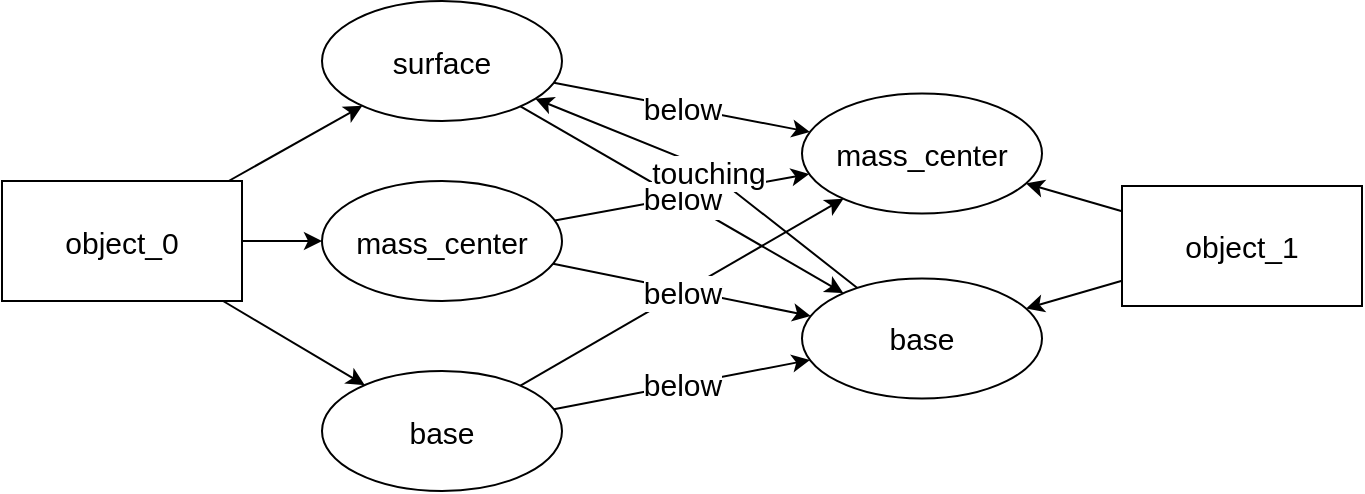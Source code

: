 <mxfile version="20.2.3" type="device"><diagram id="JZzVf2fZMqwzpxrmTSjA" name="Page-1"><mxGraphModel dx="1106" dy="806" grid="1" gridSize="10" guides="1" tooltips="1" connect="1" arrows="1" fold="1" page="1" pageScale="1" pageWidth="1169" pageHeight="827" math="0" shadow="0"><root><mxCell id="0"/><mxCell id="1" parent="0"/><mxCell id="sYTJ4nPH5rk4WU7kbLKo-1" style="rounded=0;orthogonalLoop=1;jettySize=auto;html=1;fontSize=15;spacing=2;" parent="1" source="sYTJ4nPH5rk4WU7kbLKo-3" target="sYTJ4nPH5rk4WU7kbLKo-8" edge="1"><mxGeometry relative="1" as="geometry"/></mxCell><mxCell id="sYTJ4nPH5rk4WU7kbLKo-2" style="edgeStyle=none;rounded=0;orthogonalLoop=1;jettySize=auto;html=1;fontSize=15;spacing=2;" parent="1" source="sYTJ4nPH5rk4WU7kbLKo-3" target="sYTJ4nPH5rk4WU7kbLKo-10" edge="1"><mxGeometry relative="1" as="geometry"/></mxCell><mxCell id="sYTJ4nPH5rk4WU7kbLKo-18" style="edgeStyle=none;rounded=0;orthogonalLoop=1;jettySize=auto;html=1;fontSize=15;" parent="1" source="sYTJ4nPH5rk4WU7kbLKo-3" target="sYTJ4nPH5rk4WU7kbLKo-13" edge="1"><mxGeometry relative="1" as="geometry"/></mxCell><mxCell id="sYTJ4nPH5rk4WU7kbLKo-3" value="object_0" style="rounded=0;whiteSpace=wrap;html=1;fontSize=15;spacing=2;" parent="1" vertex="1"><mxGeometry x="160" y="287.5" width="120" height="60" as="geometry"/></mxCell><mxCell id="sYTJ4nPH5rk4WU7kbLKo-21" style="edgeStyle=none;rounded=0;orthogonalLoop=1;jettySize=auto;html=1;fontSize=15;" parent="1" source="sYTJ4nPH5rk4WU7kbLKo-5" target="sYTJ4nPH5rk4WU7kbLKo-16" edge="1"><mxGeometry relative="1" as="geometry"/></mxCell><mxCell id="sYTJ4nPH5rk4WU7kbLKo-36" style="edgeStyle=none;rounded=0;orthogonalLoop=1;jettySize=auto;html=1;fontSize=15;" parent="1" source="sYTJ4nPH5rk4WU7kbLKo-5" target="sYTJ4nPH5rk4WU7kbLKo-15" edge="1"><mxGeometry relative="1" as="geometry"/></mxCell><mxCell id="sYTJ4nPH5rk4WU7kbLKo-5" value="object_1" style="rounded=0;whiteSpace=wrap;html=1;fontSize=15;spacing=2;" parent="1" vertex="1"><mxGeometry x="720" y="290" width="120" height="60" as="geometry"/></mxCell><mxCell id="sYTJ4nPH5rk4WU7kbLKo-29" value="below" style="edgeStyle=none;rounded=0;orthogonalLoop=1;jettySize=auto;html=1;fontSize=15;" parent="1" source="sYTJ4nPH5rk4WU7kbLKo-8" target="sYTJ4nPH5rk4WU7kbLKo-16" edge="1"><mxGeometry relative="1" as="geometry"/></mxCell><mxCell id="sYTJ4nPH5rk4WU7kbLKo-30" value="below" style="edgeStyle=none;rounded=0;orthogonalLoop=1;jettySize=auto;html=1;fontSize=15;" parent="1" source="sYTJ4nPH5rk4WU7kbLKo-8" target="sYTJ4nPH5rk4WU7kbLKo-15" edge="1"><mxGeometry relative="1" as="geometry"/></mxCell><mxCell id="sYTJ4nPH5rk4WU7kbLKo-8" value="surface" style="ellipse;whiteSpace=wrap;html=1;fontSize=15;spacing=2;" parent="1" vertex="1"><mxGeometry x="320" y="197.5" width="120" height="60" as="geometry"/></mxCell><mxCell id="sYTJ4nPH5rk4WU7kbLKo-25" value="below" style="edgeStyle=none;rounded=0;orthogonalLoop=1;jettySize=auto;html=1;fontSize=15;" parent="1" source="sYTJ4nPH5rk4WU7kbLKo-10" target="sYTJ4nPH5rk4WU7kbLKo-16" edge="1"><mxGeometry relative="1" as="geometry"/></mxCell><mxCell id="sYTJ4nPH5rk4WU7kbLKo-26" value="below" style="edgeStyle=none;rounded=0;orthogonalLoop=1;jettySize=auto;html=1;fontSize=15;" parent="1" source="sYTJ4nPH5rk4WU7kbLKo-10" target="sYTJ4nPH5rk4WU7kbLKo-15" edge="1"><mxGeometry relative="1" as="geometry"/></mxCell><mxCell id="sYTJ4nPH5rk4WU7kbLKo-10" value="mass_center" style="ellipse;whiteSpace=wrap;html=1;fontSize=15;spacing=2;" parent="1" vertex="1"><mxGeometry x="320" y="287.5" width="120" height="60" as="geometry"/></mxCell><mxCell id="sYTJ4nPH5rk4WU7kbLKo-22" value="below" style="edgeStyle=none;rounded=0;orthogonalLoop=1;jettySize=auto;html=1;fontSize=15;" parent="1" source="sYTJ4nPH5rk4WU7kbLKo-13" target="sYTJ4nPH5rk4WU7kbLKo-15" edge="1"><mxGeometry relative="1" as="geometry"/></mxCell><mxCell id="sYTJ4nPH5rk4WU7kbLKo-24" value="below" style="edgeStyle=none;rounded=0;orthogonalLoop=1;jettySize=auto;html=1;fontSize=15;" parent="1" source="sYTJ4nPH5rk4WU7kbLKo-13" target="sYTJ4nPH5rk4WU7kbLKo-16" edge="1"><mxGeometry relative="1" as="geometry"/></mxCell><mxCell id="sYTJ4nPH5rk4WU7kbLKo-13" value="base" style="ellipse;whiteSpace=wrap;html=1;fontSize=15;spacing=2;" parent="1" vertex="1"><mxGeometry x="320" y="382.5" width="120" height="60" as="geometry"/></mxCell><mxCell id="sYTJ4nPH5rk4WU7kbLKo-15" value="mass_center" style="ellipse;whiteSpace=wrap;html=1;fontSize=15;spacing=2;" parent="1" vertex="1"><mxGeometry x="560" y="243.75" width="120" height="60" as="geometry"/></mxCell><mxCell id="sYTJ4nPH5rk4WU7kbLKo-32" value="touching" style="edgeStyle=none;rounded=0;orthogonalLoop=1;jettySize=auto;html=1;fontSize=15;" parent="1" source="sYTJ4nPH5rk4WU7kbLKo-16" target="sYTJ4nPH5rk4WU7kbLKo-8" edge="1"><mxGeometry relative="1" as="geometry"><Array as="points"><mxPoint x="510" y="280"/></Array></mxGeometry></mxCell><mxCell id="sYTJ4nPH5rk4WU7kbLKo-16" value="base" style="ellipse;whiteSpace=wrap;html=1;fontSize=15;spacing=2;" parent="1" vertex="1"><mxGeometry x="560" y="336.25" width="120" height="60" as="geometry"/></mxCell></root></mxGraphModel></diagram></mxfile>